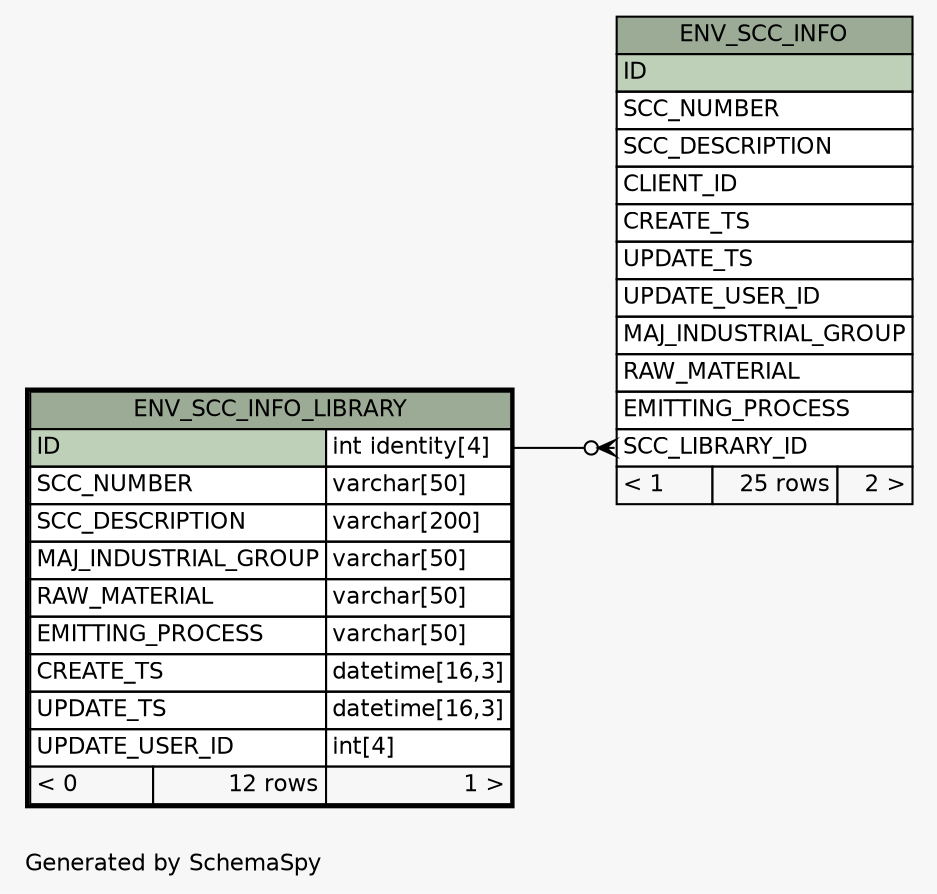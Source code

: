 // dot 2.28.0 on Windows 7 6.1
// SchemaSpy rev 590
digraph "oneDegreeRelationshipsDiagram" {
  graph [
    rankdir="RL"
    bgcolor="#f7f7f7"
    label="\nGenerated by SchemaSpy"
    labeljust="l"
    nodesep="0.18"
    ranksep="0.46"
    fontname="Helvetica"
    fontsize="11"
  ];
  node [
    fontname="Helvetica"
    fontsize="11"
    shape="plaintext"
  ];
  edge [
    arrowsize="0.8"
  ];
  "ENV_SCC_INFO":"SCC_LIBRARY_ID":w -> "ENV_SCC_INFO_LIBRARY":"ID.type":e [arrowhead=none dir=back arrowtail=crowodot];
  "ENV_SCC_INFO" [
    label=<
    <TABLE BORDER="0" CELLBORDER="1" CELLSPACING="0" BGCOLOR="#ffffff">
      <TR><TD COLSPAN="3" BGCOLOR="#9bab96" ALIGN="CENTER">ENV_SCC_INFO</TD></TR>
      <TR><TD PORT="ID" COLSPAN="3" BGCOLOR="#bed1b8" ALIGN="LEFT">ID</TD></TR>
      <TR><TD PORT="SCC_NUMBER" COLSPAN="3" ALIGN="LEFT">SCC_NUMBER</TD></TR>
      <TR><TD PORT="SCC_DESCRIPTION" COLSPAN="3" ALIGN="LEFT">SCC_DESCRIPTION</TD></TR>
      <TR><TD PORT="CLIENT_ID" COLSPAN="3" ALIGN="LEFT">CLIENT_ID</TD></TR>
      <TR><TD PORT="CREATE_TS" COLSPAN="3" ALIGN="LEFT">CREATE_TS</TD></TR>
      <TR><TD PORT="UPDATE_TS" COLSPAN="3" ALIGN="LEFT">UPDATE_TS</TD></TR>
      <TR><TD PORT="UPDATE_USER_ID" COLSPAN="3" ALIGN="LEFT">UPDATE_USER_ID</TD></TR>
      <TR><TD PORT="MAJ_INDUSTRIAL_GROUP" COLSPAN="3" ALIGN="LEFT">MAJ_INDUSTRIAL_GROUP</TD></TR>
      <TR><TD PORT="RAW_MATERIAL" COLSPAN="3" ALIGN="LEFT">RAW_MATERIAL</TD></TR>
      <TR><TD PORT="EMITTING_PROCESS" COLSPAN="3" ALIGN="LEFT">EMITTING_PROCESS</TD></TR>
      <TR><TD PORT="SCC_LIBRARY_ID" COLSPAN="3" ALIGN="LEFT">SCC_LIBRARY_ID</TD></TR>
      <TR><TD ALIGN="LEFT" BGCOLOR="#f7f7f7">&lt; 1</TD><TD ALIGN="RIGHT" BGCOLOR="#f7f7f7">25 rows</TD><TD ALIGN="RIGHT" BGCOLOR="#f7f7f7">2 &gt;</TD></TR>
    </TABLE>>
    URL="ENV_SCC_INFO.html"
    tooltip="ENV_SCC_INFO"
  ];
  "ENV_SCC_INFO_LIBRARY" [
    label=<
    <TABLE BORDER="2" CELLBORDER="1" CELLSPACING="0" BGCOLOR="#ffffff">
      <TR><TD COLSPAN="3" BGCOLOR="#9bab96" ALIGN="CENTER">ENV_SCC_INFO_LIBRARY</TD></TR>
      <TR><TD PORT="ID" COLSPAN="2" BGCOLOR="#bed1b8" ALIGN="LEFT">ID</TD><TD PORT="ID.type" ALIGN="LEFT">int identity[4]</TD></TR>
      <TR><TD PORT="SCC_NUMBER" COLSPAN="2" ALIGN="LEFT">SCC_NUMBER</TD><TD PORT="SCC_NUMBER.type" ALIGN="LEFT">varchar[50]</TD></TR>
      <TR><TD PORT="SCC_DESCRIPTION" COLSPAN="2" ALIGN="LEFT">SCC_DESCRIPTION</TD><TD PORT="SCC_DESCRIPTION.type" ALIGN="LEFT">varchar[200]</TD></TR>
      <TR><TD PORT="MAJ_INDUSTRIAL_GROUP" COLSPAN="2" ALIGN="LEFT">MAJ_INDUSTRIAL_GROUP</TD><TD PORT="MAJ_INDUSTRIAL_GROUP.type" ALIGN="LEFT">varchar[50]</TD></TR>
      <TR><TD PORT="RAW_MATERIAL" COLSPAN="2" ALIGN="LEFT">RAW_MATERIAL</TD><TD PORT="RAW_MATERIAL.type" ALIGN="LEFT">varchar[50]</TD></TR>
      <TR><TD PORT="EMITTING_PROCESS" COLSPAN="2" ALIGN="LEFT">EMITTING_PROCESS</TD><TD PORT="EMITTING_PROCESS.type" ALIGN="LEFT">varchar[50]</TD></TR>
      <TR><TD PORT="CREATE_TS" COLSPAN="2" ALIGN="LEFT">CREATE_TS</TD><TD PORT="CREATE_TS.type" ALIGN="LEFT">datetime[16,3]</TD></TR>
      <TR><TD PORT="UPDATE_TS" COLSPAN="2" ALIGN="LEFT">UPDATE_TS</TD><TD PORT="UPDATE_TS.type" ALIGN="LEFT">datetime[16,3]</TD></TR>
      <TR><TD PORT="UPDATE_USER_ID" COLSPAN="2" ALIGN="LEFT">UPDATE_USER_ID</TD><TD PORT="UPDATE_USER_ID.type" ALIGN="LEFT">int[4]</TD></TR>
      <TR><TD ALIGN="LEFT" BGCOLOR="#f7f7f7">&lt; 0</TD><TD ALIGN="RIGHT" BGCOLOR="#f7f7f7">12 rows</TD><TD ALIGN="RIGHT" BGCOLOR="#f7f7f7">1 &gt;</TD></TR>
    </TABLE>>
    URL="ENV_SCC_INFO_LIBRARY.html"
    tooltip="ENV_SCC_INFO_LIBRARY"
  ];
}
